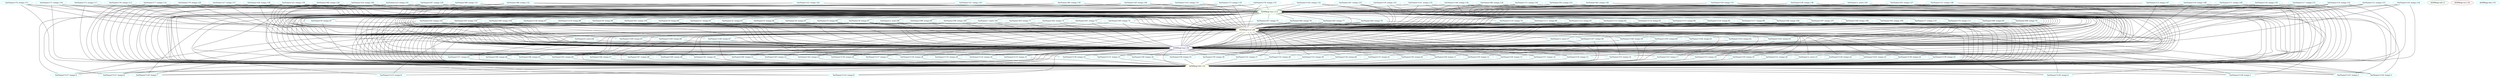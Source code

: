 graph {
"VarName('t129',temp)"[color=cyan,label="VarName('t129',temp).0"]
"VarName('t128',temp)"[color=cyan,label="VarName('t128',temp).1"]
"VarName('t125',temp)"[color=cyan,label="VarName('t125',temp).2"]
"VarName('t124',temp)"[color=cyan,label="VarName('t124',temp).3"]
"VarName('t127',temp)"[color=cyan,label="VarName('t127',temp).4"]
"ASMReg('edi')"[color=forestgreen,label="ASMReg('edi').5"]
"VarName('t121',temp)"[color=cyan,label="VarName('t121',temp).6"]
"VarName('t120',temp)"[color=cyan,label="VarName('t120',temp).7"]
"VarName('t123',temp)"[color=cyan,label="VarName('t123',temp).8"]
"VarName('t122',temp)"[color=cyan,label="VarName('t122',temp).9"]
"ASMReg('edx')"[color=yellow,label="ASMReg('edx').10"]
"VarName('t58',temp)"[color=cyan,label="VarName('t58',temp).11"]
"VarName('t59',temp)"[color=cyan,label="VarName('t59',temp).12"]
"VarName('t56',temp)"[color=cyan,label="VarName('t56',temp).13"]
"VarName('t57',temp)"[color=cyan,label="VarName('t57',temp).14"]
"VarName('t54',temp)"[color=cyan,label="VarName('t54',temp).15"]
"VarName('t55',temp)"[color=cyan,label="VarName('t55',temp).16"]
"VarName('t52',temp)"[color=cyan,label="VarName('t52',temp).17"]
"VarName('t53',temp)"[color=cyan,label="VarName('t53',temp).18"]
"VarName('t50',temp)"[color=cyan,label="VarName('t50',temp).19"]
"VarName('t51',temp)"[color=cyan,label="VarName('t51',temp).20"]
"VarName('a',user)"[color=cyan,label="VarName('a',user).21"]
"VarName('t126',temp)"[color=cyan,label="VarName('t126',temp).22"]
"VarName('t101',temp)"[color=cyan,label="VarName('t101',temp).23"]
"VarName('t138',temp)"[color=cyan,label="VarName('t138',temp).24"]
"VarName('t139',temp)"[color=cyan,label="VarName('t139',temp).25"]
"VarName('t136',temp)"[color=cyan,label="VarName('t136',temp).26"]
"VarName('t137',temp)"[color=cyan,label="VarName('t137',temp).27"]
"VarName('t134',temp)"[color=cyan,label="VarName('t134',temp).28"]
"VarName('t135',temp)"[color=cyan,label="VarName('t135',temp).29"]
"VarName('t132',temp)"[color=cyan,label="VarName('t132',temp).30"]
"VarName('t133',temp)"[color=cyan,label="VarName('t133',temp).31"]
"VarName('t130',temp)"[color=cyan,label="VarName('t130',temp).32"]
"VarName('t131',temp)"[color=cyan,label="VarName('t131',temp).33"]
"VarName('t38',temp)"[color=cyan,label="VarName('t38',temp).34"]
"VarName('t39',temp)"[color=cyan,label="VarName('t39',temp).35"]
"VarName('t30',temp)"[color=cyan,label="VarName('t30',temp).36"]
"VarName('t31',temp)"[color=cyan,label="VarName('t31',temp).37"]
"VarName('t32',temp)"[color=cyan,label="VarName('t32',temp).38"]
"VarName('t33',temp)"[color=cyan,label="VarName('t33',temp).39"]
"VarName('t34',temp)"[color=cyan,label="VarName('t34',temp).40"]
"VarName('t35',temp)"[color=cyan,label="VarName('t35',temp).41"]
"VarName('t36',temp)"[color=cyan,label="VarName('t36',temp).42"]
"VarName('t37',temp)"[color=cyan,label="VarName('t37',temp).43"]
"VarName('t49',temp)"[color=cyan,label="VarName('t49',temp).44"]
"VarName('t48',temp)"[color=cyan,label="VarName('t48',temp).45"]
"VarName('t45',temp)"[color=cyan,label="VarName('t45',temp).46"]
"VarName('t44',temp)"[color=cyan,label="VarName('t44',temp).47"]
"VarName('t47',temp)"[color=cyan,label="VarName('t47',temp).48"]
"VarName('t46',temp)"[color=cyan,label="VarName('t46',temp).49"]
"VarName('t41',temp)"[color=cyan,label="VarName('t41',temp).50"]
"VarName('t40',temp)"[color=cyan,label="VarName('t40',temp).51"]
"VarName('t43',temp)"[color=cyan,label="VarName('t43',temp).52"]
"VarName('t42',temp)"[color=cyan,label="VarName('t42',temp).53"]
"ASMReg('esi')"[color=brown,label="ASMReg('esi').54"]
"ASMReg('ebx')"[color=cyan,label="ASMReg('ebx').55"]
"ASMReg('esp')"[color=blue,label="ASMReg('esp').56"]
"VarName('z',user)"[color=cyan,label="VarName('z',user).57"]
"VarName('t107',temp)"[color=cyan,label="VarName('t107',temp).58"]
"VarName('t106',temp)"[color=cyan,label="VarName('t106',temp).59"]
"VarName('t105',temp)"[color=cyan,label="VarName('t105',temp).60"]
"VarName('t104',temp)"[color=cyan,label="VarName('t104',temp).61"]
"VarName('t103',temp)"[color=cyan,label="VarName('t103',temp).62"]
"VarName('t102',temp)"[color=cyan,label="VarName('t102',temp).63"]
"VarName('b',user)"[color=cyan,label="VarName('b',user).64"]
"VarName('t100',temp)"[color=cyan,label="VarName('t100',temp).65"]
"VarName('t109',temp)"[color=cyan,label="VarName('t109',temp).66"]
"VarName('t108',temp)"[color=cyan,label="VarName('t108',temp).67"]
"ASMReg('ecx')"[color=orange,label="ASMReg('ecx').68"]
"VarName('t69',temp)"[color=cyan,label="VarName('t69',temp).69"]
"VarName('t68',temp)"[color=cyan,label="VarName('t68',temp).70"]
"VarName('t63',temp)"[color=cyan,label="VarName('t63',temp).71"]
"VarName('t62',temp)"[color=cyan,label="VarName('t62',temp).72"]
"VarName('t61',temp)"[color=cyan,label="VarName('t61',temp).73"]
"VarName('t60',temp)"[color=cyan,label="VarName('t60',temp).74"]
"VarName('t67',temp)"[color=cyan,label="VarName('t67',temp).75"]
"VarName('t66',temp)"[color=cyan,label="VarName('t66',temp).76"]
"VarName('t65',temp)"[color=cyan,label="VarName('t65',temp).77"]
"VarName('t64',temp)"[color=cyan,label="VarName('t64',temp).78"]
"VarName('t110',temp)"[color=cyan,label="VarName('t110',temp).79"]
"VarName('t111',temp)"[color=cyan,label="VarName('t111',temp).80"]
"VarName('t112',temp)"[color=cyan,label="VarName('t112',temp).81"]
"VarName('t113',temp)"[color=cyan,label="VarName('t113',temp).82"]
"VarName('t114',temp)"[color=cyan,label="VarName('t114',temp).83"]
"VarName('t115',temp)"[color=cyan,label="VarName('t115',temp).84"]
"VarName('t116',temp)"[color=cyan,label="VarName('t116',temp).85"]
"VarName('t117',temp)"[color=cyan,label="VarName('t117',temp).86"]
"VarName('t118',temp)"[color=cyan,label="VarName('t118',temp).87"]
"VarName('t119',temp)"[color=cyan,label="VarName('t119',temp).88"]
"VarName('t8',temp)"[color=cyan,label="VarName('t8',temp).89"]
"VarName('t9',temp)"[color=cyan,label="VarName('t9',temp).90"]
"VarName('t0',temp)"[color=cyan,label="VarName('t0',temp).91"]
"VarName('t1',temp)"[color=cyan,label="VarName('t1',temp).92"]
"VarName('t2',temp)"[color=cyan,label="VarName('t2',temp).93"]
"VarName('t3',temp)"[color=cyan,label="VarName('t3',temp).94"]
"VarName('t4',temp)"[color=cyan,label="VarName('t4',temp).95"]
"VarName('t5',temp)"[color=cyan,label="VarName('t5',temp).96"]
"VarName('t6',temp)"[color=cyan,label="VarName('t6',temp).97"]
"VarName('y',user)"[color=cyan,label="VarName('y',user).98"]
"VarName('t98',temp)"[color=cyan,label="VarName('t98',temp).99"]
"VarName('t99',temp)"[color=cyan,label="VarName('t99',temp).100"]
"VarName('c',user)"[color=cyan,label="VarName('c',user).101"]
"VarName('t92',temp)"[color=cyan,label="VarName('t92',temp).102"]
"VarName('t93',temp)"[color=cyan,label="VarName('t93',temp).103"]
"VarName('t90',temp)"[color=cyan,label="VarName('t90',temp).104"]
"VarName('t91',temp)"[color=cyan,label="VarName('t91',temp).105"]
"VarName('t96',temp)"[color=cyan,label="VarName('t96',temp).106"]
"VarName('t97',temp)"[color=cyan,label="VarName('t97',temp).107"]
"VarName('t94',temp)"[color=cyan,label="VarName('t94',temp).108"]
"VarName('t95',temp)"[color=cyan,label="VarName('t95',temp).109"]
"VarName('t7',temp)"[color=cyan,label="VarName('t7',temp).110"]
"VarName('t74',temp)"[color=cyan,label="VarName('t74',temp).111"]
"ASMReg('eax')"[color=green,label="ASMReg('eax').112"]
"VarName('t76',temp)"[color=cyan,label="VarName('t76',temp).113"]
"VarName('t77',temp)"[color=cyan,label="VarName('t77',temp).114"]
"VarName('t70',temp)"[color=cyan,label="VarName('t70',temp).115"]
"VarName('t71',temp)"[color=cyan,label="VarName('t71',temp).116"]
"VarName('t72',temp)"[color=cyan,label="VarName('t72',temp).117"]
"VarName('t73',temp)"[color=cyan,label="VarName('t73',temp).118"]
"VarName('t78',temp)"[color=cyan,label="VarName('t78',temp).119"]
"VarName('t79',temp)"[color=cyan,label="VarName('t79',temp).120"]
"VarName('t89',temp)"[color=cyan,label="VarName('t89',temp).121"]
"VarName('t88',temp)"[color=cyan,label="VarName('t88',temp).122"]
"VarName('t81',temp)"[color=cyan,label="VarName('t81',temp).123"]
"VarName('t80',temp)"[color=cyan,label="VarName('t80',temp).124"]
"VarName('t83',temp)"[color=cyan,label="VarName('t83',temp).125"]
"VarName('t82',temp)"[color=cyan,label="VarName('t82',temp).126"]
"VarName('t85',temp)"[color=cyan,label="VarName('t85',temp).127"]
"VarName('t84',temp)"[color=cyan,label="VarName('t84',temp).128"]
"VarName('t87',temp)"[color=cyan,label="VarName('t87',temp).129"]
"VarName('t86',temp)"[color=cyan,label="VarName('t86',temp).130"]
"VarName('t143',temp)"[color=cyan,label="VarName('t143',temp).131"]
"VarName('t142',temp)"[color=cyan,label="VarName('t142',temp).132"]
"VarName('t141',temp)"[color=cyan,label="VarName('t141',temp).133"]
"VarName('t140',temp)"[color=cyan,label="VarName('t140',temp).134"]
"VarName('t29',temp)"[color=cyan,label="VarName('t29',temp).135"]
"VarName('t28',temp)"[color=cyan,label="VarName('t28',temp).136"]
"VarName('t27',temp)"[color=cyan,label="VarName('t27',temp).137"]
"VarName('t26',temp)"[color=cyan,label="VarName('t26',temp).138"]
"VarName('t25',temp)"[color=cyan,label="VarName('t25',temp).139"]
"VarName('t24',temp)"[color=cyan,label="VarName('t24',temp).140"]
"VarName('t23',temp)"[color=cyan,label="VarName('t23',temp).141"]
"VarName('t22',temp)"[color=cyan,label="VarName('t22',temp).142"]
"VarName('t21',temp)"[color=cyan,label="VarName('t21',temp).143"]
"VarName('t20',temp)"[color=cyan,label="VarName('t20',temp).144"]
"VarName('x',user)"[color=cyan,label="VarName('x',user).145"]
"VarName('t12',temp)"[color=cyan,label="VarName('t12',temp).146"]
"VarName('t13',temp)"[color=cyan,label="VarName('t13',temp).147"]
"VarName('t10',temp)"[color=cyan,label="VarName('t10',temp).148"]
"VarName('t11',temp)"[color=cyan,label="VarName('t11',temp).149"]
"VarName('t16',temp)"[color=cyan,label="VarName('t16',temp).150"]
"VarName('t17',temp)"[color=cyan,label="VarName('t17',temp).151"]
"VarName('t14',temp)"[color=cyan,label="VarName('t14',temp).152"]
"VarName('t15',temp)"[color=cyan,label="VarName('t15',temp).153"]
"VarName('t18',temp)"[color=cyan,label="VarName('t18',temp).154"]
"VarName('t19',temp)"[color=cyan,label="VarName('t19',temp).155"]
"VarName('t75',temp)"[color=cyan,label="VarName('t75',temp).156"]

"VarName('t13',temp)" -- "ASMReg('esp')"
"VarName('t89',temp)" -- "ASMReg('ecx')"
"VarName('t18',temp)" -- "ASMReg('edx')"
"ASMReg('esp')" -- "VarName('t30',temp)"
"ASMReg('ecx')" -- "VarName('t122',temp)"
"ASMReg('ecx')" -- "VarName('t133',temp)"
"VarName('t74',temp)" -- "ASMReg('edx')"
"VarName('t63',temp)" -- "ASMReg('esp')"
"VarName('t78',temp)" -- "ASMReg('edx')"
"VarName('t106',temp)" -- "ASMReg('edx')"
"VarName('t68',temp)" -- "ASMReg('esp')"
"ASMReg('eax')" -- "VarName('t38',temp)"
"ASMReg('eax')" -- "VarName('t65',temp)"
"VarName('c',user)" -- "ASMReg('esp')"
"VarName('t15',temp)" -- "ASMReg('ecx')"
"VarName('t26',temp)" -- "ASMReg('edx')"
"ASMReg('eax')" -- "VarName('t56',temp)"
"VarName('t108',temp)" -- "ASMReg('esp')"
"ASMReg('eax')" -- "VarName('t47',temp)"
"VarName('t132',temp)" -- "ASMReg('edx')"
"VarName('t111',temp)" -- "ASMReg('esp')"
"VarName('z',user)" -- "ASMReg('esp')"
"ASMReg('eax')" -- "VarName('t111',temp)"
"VarName('t46',temp)" -- "ASMReg('edx')"
"VarName('t50',temp)" -- "ASMReg('edx')"
"VarName('t87',temp)" -- "ASMReg('ecx')"
"ASMReg('eax')" -- "VarName('t121',temp)"
"VarName('t54',temp)" -- "ASMReg('edx')"
"VarName('t13',temp)" -- "ASMReg('edx')"
"VarName('t96',temp)" -- "ASMReg('edx')"
"VarName('t115',temp)" -- "ASMReg('esp')"
"ASMReg('eax')" -- "VarName('t130',temp)"
"ASMReg('edx')" -- "VarName('t121',temp)"
"ASMReg('eax')" -- "VarName('t7',temp)"
"VarName('t99',temp)" -- "ASMReg('ecx')"
"ASMReg('esp')" -- "VarName('t43',temp)"
"ASMReg('ecx')" -- "VarName('t35',temp)"
"ASMReg('ecx')" -- "VarName('t56',temp)"
"VarName('t28',temp)" -- "ASMReg('ecx')"
"VarName('t27',temp)" -- "ASMReg('esp')"
"ASMReg('esp')" -- "VarName('t52',temp)"
"ASMReg('ecx')" -- "VarName('t43',temp)"
"ASMReg('eax')" -- "VarName('t45',temp)"
"VarName('t76',temp)" -- "ASMReg('eax')"
"VarName('t27',temp)" -- "ASMReg('edx')"
"VarName('t10',temp)" -- "ASMReg('ecx')"
"VarName('t4',temp)" -- "ASMReg('ecx')"
"VarName('t5',temp)" -- "ASMReg('esp')"
"VarName('t14',temp)" -- "ASMReg('eax')"
"VarName('t63',temp)" -- "ASMReg('ecx')"
"VarName('t14',temp)" -- "ASMReg('ecx')"
"ASMReg('esp')" -- "VarName('t39',temp)"
"VarName('t111',temp)" -- "ASMReg('edx')"
"VarName('t34',temp)" -- "ASMReg('edx')"
"VarName('t17',temp)" -- "ASMReg('esp')"
"ASMReg('ecx')" -- "VarName('t134',temp)"
"VarName('t11',temp)" -- "ASMReg('ecx')"
"ASMReg('eax')" -- "VarName('t99',temp)"
"ASMReg('eax')" -- "VarName('t67',temp)"
"ASMReg('ecx')" -- "VarName('t139',temp)"
"VarName('t74',temp)" -- "ASMReg('ecx')"
"VarName('t71',temp)" -- "ASMReg('eax')"
"VarName('t17',temp)" -- "ASMReg('ecx')"
"VarName('t22',temp)" -- "ASMReg('ecx')"
"ASMReg('eax')" -- "VarName('t36',temp)"
"VarName('t118',temp)" -- "ASMReg('edx')"
"ASMReg('ecx')" -- "VarName('t106',temp)"
"VarName('t112',temp)" -- "ASMReg('esp')"
"VarName('t70',temp)" -- "ASMReg('esp')"
"VarName('t43',temp)" -- "ASMReg('edx')"
"VarName('t17',temp)" -- "ASMReg('eax')"
"VarName('t74',temp)" -- "ASMReg('esp')"
"VarName('t13',temp)" -- "ASMReg('ecx')"
"VarName('t47',temp)" -- "ASMReg('edx')"
"VarName('t85',temp)" -- "ASMReg('edx')"
"ASMReg('ecx')" -- "VarName('a',user)"
"VarName('t56',temp)" -- "ASMReg('edx')"
"ASMReg('esp')" -- "VarName('t124',temp)"
"VarName('t142',temp)" -- "ASMReg('edx')"
"ASMReg('eax')" -- "VarName('t128',temp)"
"VarName('t21',temp)" -- "ASMReg('edx')"
"VarName('t82',temp)" -- "ASMReg('eax')"
"ASMReg('esp')" -- "ASMReg('edx')"
"ASMReg('eax')" -- "VarName('t139',temp)"
"ASMReg('eax')" -- "VarName('t127',temp)"
"VarName('t11',temp)" -- "ASMReg('esp')"
"ASMReg('ecx')" -- "VarName('z',user)"
"VarName('t142',temp)" -- "ASMReg('ecx')"
"VarName('t88',temp)" -- "ASMReg('esp')"
"ASMReg('eax')" -- "VarName('t0',temp)"
"ASMReg('ecx')" -- "VarName('t32',temp)"
"VarName('t119',temp)" -- "ASMReg('esp')"
"VarName('t76',temp)" -- "ASMReg('esp')"
"VarName('t25',temp)" -- "ASMReg('esp')"
"VarName('t87',temp)" -- "ASMReg('eax')"
"VarName('t14',temp)" -- "ASMReg('esp')"
"VarName('t28',temp)" -- "ASMReg('edx')"
"ASMReg('eax')" -- "VarName('t117',temp)"
"ASMReg('eax')" -- "VarName('t5',temp)"
"VarName('t96',temp)" -- "ASMReg('esp')"
"VarName('t138',temp)" -- "ASMReg('edx')"
"VarName('t110',temp)" -- "ASMReg('esp')"
"VarName('t20',temp)" -- "ASMReg('esp')"
"VarName('t18',temp)" -- "ASMReg('ecx')"
"VarName('t109',temp)" -- "ASMReg('edx')"
"VarName('t95',temp)" -- "ASMReg('esp')"
"VarName('t81',temp)" -- "ASMReg('eax')"
"ASMReg('esp')" -- "VarName('t33',temp)"
"ASMReg('ecx')" -- "VarName('t123',temp)"
"VarName('t2',temp)" -- "ASMReg('ecx')"
"ASMReg('eax')" -- "VarName('t64',temp)"
"VarName('t98',temp)" -- "ASMReg('edx')"
"ASMReg('ecx')" -- "VarName('t132',temp)"
"VarName('t27',temp)" -- "ASMReg('eax')"
"VarName('t15',temp)" -- "ASMReg('eax')"
"ASMReg('eax')" -- "VarName('t93',temp)"
"VarName('t100',temp)" -- "ASMReg('edx')"
"VarName('t60',temp)" -- "ASMReg('ecx')"
"VarName('t75',temp)" -- "ASMReg('edx')"
"ASMReg('eax')" -- "VarName('t66',temp)"
"ASMReg('ecx')" -- "VarName('t109',temp)"
"VarName('t9',temp)" -- "ASMReg('ecx')"
"VarName('t45',temp)" -- "ASMReg('edx')"
"ASMReg('eax')" -- "VarName('t49',temp)"
"ASMReg('eax')" -- "VarName('t51',temp)"
"ASMReg('esp')" -- "VarName('a',user)"
"ASMReg('eax')" -- "VarName('t44',temp)"
"ASMReg('eax')" -- "VarName('t48',temp)"
"ASMReg('esp')" -- "VarName('t133',temp)"
"VarName('t133',temp)" -- "ASMReg('edx')"
"VarName('t90',temp)" -- "ASMReg('ecx')"
"VarName('t126',temp)" -- "ASMReg('edx')"
"ASMReg('eax')" -- "VarName('t113',temp)"
"VarName('t15',temp)" -- "ASMReg('edx')"
"VarName('t82',temp)" -- "ASMReg('ecx')"
"ASMReg('eax')" -- "VarName('t133',temp)"
"ASMReg('edx')" -- "VarName('t120',temp)"
"VarName('t97',temp)" -- "ASMReg('edx')"
"ASMReg('esp')" -- "VarName('t44',temp)"
"ASMReg('ecx')" -- "VarName('t34',temp)"
"ASMReg('ecx')" -- "VarName('t55',temp)"
"ASMReg('eax')" -- "VarName('t104',temp)"
"VarName('t8',temp)" -- "ASMReg('edx')"
"ASMReg('ecx')" -- "VarName('t44',temp)"
"VarName('t70',temp)" -- "ASMReg('ecx')"
"VarName('t4',temp)" -- "ASMReg('edx')"
"VarName('t84',temp)" -- "ASMReg('ecx')"
"ASMReg('eax')" -- "VarName('t3',temp)"
"VarName('t114',temp)" -- "ASMReg('esp')"
"VarName('t73',temp)" -- "ASMReg('esp')"
"VarName('t16',temp)" -- "ASMReg('esp')"
"ASMReg('esp')" -- "VarName('t38',temp)"
"VarName('t64',temp)" -- "ASMReg('edx')"
"VarName('t117',temp)" -- "ASMReg('edx')"
"VarName('t90',temp)" -- "ASMReg('esp')"
"ASMReg('esp')" -- "VarName('t35',temp)"
"VarName('t35',temp)" -- "ASMReg('edx')"
"VarName('t92',temp)" -- "ASMReg('ecx')"
"ASMReg('eax')" -- "VarName('t98',temp)"
"ASMReg('ecx')" -- "VarName('t138',temp)"
"VarName('t97',temp)" -- "ASMReg('esp')"
"VarName('t59',temp)" -- "ASMReg('edx')"
"VarName('t113',temp)" -- "ASMReg('ecx')"
"ASMReg('eax')" -- "VarName('t35',temp)"
"ASMReg('eax')" -- "VarName('t60',temp)"
"ASMReg('ecx')" -- "VarName('t107',temp)"
"VarName('t23',temp)" -- "ASMReg('ecx')"
"VarName('t20',temp)" -- "ASMReg('eax')"
"VarName('t119',temp)" -- "ASMReg('edx')"
"VarName('t135',temp)" -- "ASMReg('edx')"
"VarName('t1',temp)" -- "ASMReg('ecx')"
"VarName('t38',temp)" -- "ASMReg('edx')"
"ASMReg('esp')" -- "VarName('t134',temp)"
"VarName('t87',temp)" -- "ASMReg('esp')"
"ASMReg('esp')" -- "VarName('t101',temp)"
"VarName('t24',temp)" -- "ASMReg('ecx')"
"VarName('t84',temp)" -- "ASMReg('edx')"
"VarName('t86',temp)" -- "ASMReg('ecx')"
"ASMReg('eax')" -- "VarName('t129',temp)"
"VarName('t73',temp)" -- "ASMReg('ecx')"
"VarName('t57',temp)" -- "ASMReg('edx')"
"VarName('t60',temp)" -- "ASMReg('esp')"
"ASMReg('ecx')" -- "VarName('t127',temp)"
"ASMReg('esp')" -- "VarName('t31',temp)"
"ASMReg('eax')" -- "VarName('t138',temp)"
"ASMReg('eax')" -- "VarName('t124',temp)"
"VarName('t92',temp)" -- "ASMReg('esp')"
"VarName('t75',temp)" -- "ASMReg('esp')"
"VarName('t10',temp)" -- "ASMReg('eax')"
"VarName('b',user)" -- "ASMReg('edx')"
"VarName('t64',temp)" -- "ASMReg('ecx')"
"ASMReg('eax')" -- "VarName('t103',temp)"
"VarName('t91',temp)" -- "ASMReg('esp')"
"ASMReg('ecx')" -- "VarName('t53',temp)"
"ASMReg('eax')" -- "VarName('t116',temp)"
"VarName('t89',temp)" -- "ASMReg('edx')"
"VarName('t8',temp)" -- "ASMReg('ecx')"
"VarName('t21',temp)" -- "ASMReg('esp')"
"VarName('t1',temp)" -- "ASMReg('esp')"
"VarName('t67',temp)" -- "ASMReg('esp')"
"VarName('t12',temp)" -- "ASMReg('esp')"
"VarName('t62',temp)" -- "ASMReg('edx')"
"VarName('t33',temp)" -- "ASMReg('edx')"
"VarName('t84',temp)" -- "ASMReg('esp')"
"VarName('c',user)" -- "ASMReg('edx')"
"ASMReg('esp')" -- "VarName('t32',temp)"
"ASMReg('ecx')" -- "VarName('t124',temp)"
"VarName('x',user)" -- "ASMReg('esp')"
"VarName('t11',temp)" -- "ASMReg('eax')"
"ASMReg('ecx')" -- "VarName('t131',temp)"
"VarName('t75',temp)" -- "ASMReg('ecx')"
"ASMReg('eax')" -- "VarName('t4',temp)"
"VarName('t83',temp)" -- "ASMReg('esp')"
"ASMReg('eax')" -- "VarName('t92',temp)"
"VarName('t130',temp)" -- "ASMReg('edx')"
"VarName('t29',temp)" -- "ASMReg('esp')"
"VarName('t73',temp)" -- "ASMReg('edx')"
"VarName('t134',temp)" -- "ASMReg('edx')"
"VarName('t112',temp)" -- "ASMReg('ecx')"
"ASMReg('eax')" -- "VarName('t33',temp)"
"ASMReg('eax')" -- "VarName('t50',temp)"
"VarName('t107',temp)" -- "ASMReg('esp')"
"ASMReg('esp')" -- "VarName('t51',temp)"
"VarName('t44',temp)" -- "ASMReg('edx')"
"VarName('t16',temp)" -- "ASMReg('edx')"
"VarName('t82',temp)" -- "ASMReg('edx')"
"VarName('t6',temp)" -- "ASMReg('ecx')"
"VarName('t76',temp)" -- "ASMReg('edx')"
"VarName('t90',temp)" -- "ASMReg('edx')"
"ASMReg('esp')" -- "VarName('t132',temp)"
"VarName('t116',temp)" -- "ASMReg('ecx')"
"ASMReg('eax')" -- "VarName('t102',temp)"
"VarName('t20',temp)" -- "ASMReg('ecx')"
"VarName('t63',temp)" -- "ASMReg('edx')"
"VarName('t82',temp)" -- "ASMReg('esp')"
"ASMReg('eax')" -- "VarName('t132',temp)"
"ASMReg('edx')" -- "VarName('t127',temp)"
"ASMReg('eax')" -- "VarName('t69',temp)"
"VarName('t78',temp)" -- "ASMReg('esp')"
"ASMReg('esp')" -- "VarName('t45',temp)"
"ASMReg('ecx')" -- "VarName('t37',temp)"
"ASMReg('ecx')" -- "VarName('t54',temp)"
"ASMReg('eax')" -- "VarName('t105',temp)"
"VarName('t114',temp)" -- "ASMReg('edx')"
"ASMReg('esp')" -- "VarName('t50',temp)"
"ASMReg('ecx')" -- "VarName('t45',temp)"
"ASMReg('ecx')" -- "VarName('t59',temp)"
"VarName('t110',temp)" -- "ASMReg('ecx')"
"VarName('t32',temp)" -- "ASMReg('edx')"
"VarName('t9',temp)" -- "ASMReg('edx')"
"ASMReg('ecx')" -- "VarName('t48',temp)"
"VarName('t5',temp)" -- "ASMReg('edx')"
"VarName('t102',temp)" -- "ASMReg('edx')"
"VarName('t93',temp)" -- "ASMReg('esp')"
"VarName('t103',temp)" -- "ASMReg('esp')"
"ASMReg('esp')" -- "VarName('t34',temp)"
"VarName('t65',temp)" -- "ASMReg('ecx')"
"VarName('t88',temp)" -- "ASMReg('ecx')"
"VarName('t136',temp)" -- "ASMReg('edx')"
"VarName('t141',temp)" -- "ASMReg('eax')"
"ASMReg('eax')" -- "VarName('t34',temp)"
"ASMReg('eax')" -- "VarName('t59',temp)"
"ASMReg('eax')" -- "VarName('t61',temp)"
"ASMReg('ecx')" -- "VarName('t104',temp)"
"VarName('y',user)" -- "ASMReg('edx')"
"VarName('t92',temp)" -- "ASMReg('edx')"
"ASMReg('esp')" -- "ASMReg('esp')"
"VarName('t100',temp)" -- "ASMReg('esp')"
"VarName('t98',temp)" -- "ASMReg('esp')"
"VarName('t2',temp)" -- "ASMReg('esp')"
"VarName('t21',temp)" -- "ASMReg('eax')"
"VarName('t66',temp)" -- "ASMReg('esp')"
"VarName('t28',temp)" -- "ASMReg('eax')"
"VarName('t39',temp)" -- "ASMReg('edx')"
"ASMReg('esp')" -- "VarName('t126',temp)"
"VarName('t4',temp)" -- "ASMReg('esp')"
"ASMReg('eax')" -- "VarName('t91',temp)"
"VarName('t51',temp)" -- "ASMReg('edx')"
"VarName('t89',temp)" -- "ASMReg('eax')"
"VarName('t12',temp)" -- "ASMReg('eax')"
"ASMReg('eax')" -- "VarName('t125',temp)"
"VarName('t25',temp)" -- "ASMReg('eax')"
"ASMReg('ecx')" -- "VarName('t108',temp)"
"VarName('t76',temp)" -- "ASMReg('ecx')"
"ASMReg('eax')" -- "VarName('t134',temp)"
"VarName('t70',temp)" -- "ASMReg('eax')"
"ASMReg('esp')" -- "VarName('t59',temp)"
"ASMReg('ecx')" -- "VarName('t39',temp)"
"ASMReg('ecx')" -- "VarName('t52',temp)"
"VarName('t49',temp)" -- "ASMReg('edx')"
"VarName('t3',temp)" -- "ASMReg('edx')"
"VarName('t88',temp)" -- "ASMReg('edx')"
"VarName('t85',temp)" -- "ASMReg('esp')"
"VarName('t117',temp)" -- "ASMReg('esp')"
"VarName('t27',temp)" -- "ASMReg('ecx')"
"VarName('t61',temp)" -- "ASMReg('ecx')"
"VarName('t70',temp)" -- "ASMReg('edx')"
"ASMReg('ecx')" -- "VarName('t125',temp)"
"VarName('t69',temp)" -- "ASMReg('ecx')"
"ASMReg('ecx')" -- "VarName('t130',temp)"
"VarName('t83',temp)" -- "ASMReg('edx')"
"VarName('t81',temp)" -- "ASMReg('edx')"
"VarName('t115',temp)" -- "ASMReg('ecx')"
"ASMReg('eax')" -- "VarName('t95',temp)"
"ASMReg('eax')" -- "VarName('t68',temp)"
"ASMReg('eax')" -- "VarName('b',user)"
"ASMReg('eax')" -- "VarName('t32',temp)"
"ASMReg('eax')" -- "VarName('t53',temp)"
"ASMReg('ecx')" -- "VarName('t102',temp)"
"VarName('t80',temp)" -- "ASMReg('eax')"
"ASMReg('eax')" -- "VarName('t8',temp)"
"VarName('t42',temp)" -- "ASMReg('edx')"
"ASMReg('eax')" -- "VarName('t42',temp)"
"VarName('t141',temp)" -- "ASMReg('ecx')"
"VarName('t79',temp)" -- "ASMReg('ecx')"
"VarName('t17',temp)" -- "ASMReg('edx')"
"ASMReg('esp')" -- "VarName('t131',temp)"
"VarName('t140',temp)" -- "ASMReg('esp')"
"VarName('t77',temp)" -- "ASMReg('esp')"
"ASMReg('esp')" -- "VarName('t120',temp)"
"VarName('t93',temp)" -- "ASMReg('ecx')"
"VarName('t20',temp)" -- "ASMReg('edx')"
"VarName('t86',temp)" -- "ASMReg('eax')"
"VarName('t18',temp)" -- "ASMReg('esp')"
"VarName('t6',temp)" -- "ASMReg('edx')"
"VarName('t72',temp)" -- "ASMReg('esp')"
"ASMReg('esp')" -- "VarName('t125',temp)"
"VarName('t2',temp)" -- "ASMReg('edx')"
"ASMReg('esp')" -- "VarName('t46',temp)"
"ASMReg('ecx')" -- "VarName('t36',temp)"
"VarName('t16',temp)" -- "ASMReg('eax')"
"ASMReg('eax')" -- "VarName('t106',temp)"
"ASMReg('esp')" -- "VarName('t57',temp)"
"ASMReg('ecx')" -- "VarName('t46',temp)"
"ASMReg('ecx')" -- "VarName('t58',temp)"
"VarName('t94',temp)" -- "ASMReg('edx')"
"VarName('t115',temp)" -- "ASMReg('edx')"
"ASMReg('eax')" -- "VarName('t1',temp)"
"VarName('t139',temp)" -- "ASMReg('edx')"
"VarName('t73',temp)" -- "ASMReg('eax')"
"ASMReg('ecx')" -- "VarName('t49',temp)"
"VarName('t104',temp)" -- "ASMReg('esp')"
"VarName('t104',temp)" -- "ASMReg('edx')"
"VarName('t67',temp)" -- "ASMReg('ecx')"
"VarName('t108',temp)" -- "ASMReg('edx')"
"VarName('t18',temp)" -- "ASMReg('eax')"
"VarName('y',user)" -- "ASMReg('esp')"
"ASMReg('esp')" -- "VarName('t37',temp)"
"VarName('t98',temp)" -- "ASMReg('ecx')"
"VarName('t68',temp)" -- "ASMReg('edx')"
"VarName('t94',temp)" -- "ASMReg('esp')"
"VarName('t118',temp)" -- "ASMReg('ecx')"
"VarName('t137',temp)" -- "ASMReg('edx')"
"VarName('t36',temp)" -- "ASMReg('edx')"
"ASMReg('eax')" -- "VarName('t58',temp)"
"ASMReg('eax')" -- "VarName('t62',temp)"
"ASMReg('ecx')" -- "VarName('t105',temp)"
"VarName('t84',temp)" -- "ASMReg('eax')"
"VarName('t11',temp)" -- "ASMReg('edx')"
"ASMReg('eax')" -- "VarName('t55',temp)"
"VarName('t6',temp)" -- "ASMReg('esp')"
"VarName('t85',temp)" -- "ASMReg('ecx')"
"VarName('t81',temp)" -- "ASMReg('ecx')"
"VarName('t93',temp)" -- "ASMReg('edx')"
"VarName('t24',temp)" -- "ASMReg('eax')"
"ASMReg('esp')" -- "VarName('t127',temp)"
"VarName('t9',temp)" -- "ASMReg('esp')"
"VarName('y',user)" -- "ASMReg('ecx')"
"VarName('t0',temp)" -- "ASMReg('edx')"
"ASMReg('eax')" -- "VarName('t122',temp)"
"VarName('t10',temp)" -- "ASMReg('esp')"
"ASMReg('eax')" -- "ASMReg('ecx')"
"VarName('t87',temp)" -- "ASMReg('edx')"
"VarName('a',user)" -- "ASMReg('edx')"
"ASMReg('eax')" -- "VarName('t137',temp)"
"VarName('t81',temp)" -- "ASMReg('esp')"
"VarName('t86',temp)" -- "ASMReg('edx')"
"VarName('t113',temp)" -- "ASMReg('edx')"
"ASMReg('esp')" -- "VarName('t40',temp)"
"ASMReg('ecx')" -- "VarName('t38',temp)"
"ASMReg('ecx')" -- "VarName('t51',temp)"
"ASMReg('eax')" -- "VarName('t114',temp)"
"ASMReg('eax')" -- "VarName('t108',temp)"
"VarName('t31',temp)" -- "ASMReg('edx')"
"VarName('t94',temp)" -- "ASMReg('ecx')"
"ASMReg('ecx')" -- "VarName('t40',temp)"
"VarName('t48',temp)" -- "ASMReg('edx')"
"ASMReg('eax')" -- "VarName('t119',temp)"
"VarName('t113',temp)" -- "ASMReg('esp')"
"ASMReg('esp')" -- "VarName('t58',temp)"
"VarName('t69',temp)" -- "ASMReg('edx')"
"VarName('t3',temp)" -- "ASMReg('esp')"
"VarName('t71',temp)" -- "ASMReg('edx')"
"ASMReg('ecx')" -- "VarName('t137',temp)"
"ASMReg('ecx')" -- "VarName('t129',temp)"
"VarName('t65',temp)" -- "ASMReg('esp')"
"ASMReg('eax')" -- "VarName('t94',temp)"
"VarName('t80',temp)" -- "ASMReg('edx')"
"ASMReg('eax')" -- "VarName('t31',temp)"
"ASMReg('eax')" -- "VarName('t52',temp)"
"ASMReg('ecx')" -- "VarName('t103',temp)"
"VarName('t23',temp)" -- "ASMReg('edx')"
"ASMReg('eax')" -- "VarName('t6',temp)"
"VarName('t111',temp)" -- "ASMReg('ecx')"
"ASMReg('eax')" -- "VarName('t43',temp)"
"ASMReg('esp')" -- "VarName('t130',temp)"
"ASMReg('esp')" -- "VarName('t121',temp)"
"VarName('t99',temp)" -- "ASMReg('esp')"
"VarName('t106',temp)" -- "ASMReg('esp')"
"VarName('t0',temp)" -- "ASMReg('ecx')"
"VarName('t88',temp)" -- "ASMReg('eax')"
"ASMReg('edx')" -- "VarName('t125',temp)"
"VarName('t29',temp)" -- "ASMReg('eax')"
"VarName('t7',temp)" -- "ASMReg('esp')"
"ASMReg('esp')" -- "VarName('t47',temp)"
"ASMReg('ecx')" -- "VarName('t31',temp)"
"ASMReg('eax')" -- "ASMReg('edx')"
"VarName('t116',temp)" -- "ASMReg('esp')"
"ASMReg('eax')" -- "VarName('t107',temp)"
"ASMReg('esp')" -- "VarName('t56',temp)"
"VarName('t71',temp)" -- "ASMReg('ecx')"
"ASMReg('ecx')" -- "VarName('t47',temp)"
"VarName('t142',temp)" -- "ASMReg('eax')"
"ASMReg('eax')" -- "VarName('t112',temp)"
"VarName('t78',temp)" -- "ASMReg('ecx')"
"VarName('t77',temp)" -- "ASMReg('eax')"
"VarName('t143',temp)" -- "ASMReg('eax')"
"VarName('t26',temp)" -- "ASMReg('ecx')"
"VarName('t141',temp)" -- "ASMReg('esp')"
"VarName('t67',temp)" -- "ASMReg('edx')"
"VarName('t77',temp)" -- "ASMReg('edx')"
"VarName('t91',temp)" -- "ASMReg('edx')"
"VarName('t7',temp)" -- "ASMReg('ecx')"
"VarName('t30',temp)" -- "ASMReg('edx')"
"VarName('t68',temp)" -- "ASMReg('ecx')"
"ASMReg('esp')" -- "VarName('t36',temp)"
"ASMReg('ecx')" -- "VarName('t120',temp)"
"VarName('t64',temp)" -- "ASMReg('esp')"
"VarName('t83',temp)" -- "ASMReg('eax')"
"ASMReg('esp')" -- "VarName('t135',temp)"
"VarName('t23',temp)" -- "ASMReg('eax')"
"VarName('t80',temp)" -- "ASMReg('esp')"
"ASMReg('eax')" -- "VarName('z',user)"
"VarName('t131',temp)" -- "ASMReg('edx')"
"VarName('t19',temp)" -- "ASMReg('ecx')"
"ASMReg('eax')" -- "VarName('t63',temp)"
"VarName('t12',temp)" -- "ASMReg('ecx')"
"ASMReg('eax')" -- "VarName('t115',temp)"
"ASMReg('eax')" -- "VarName('t54',temp)"
"VarName('t119',temp)" -- "ASMReg('ecx')"
"ASMReg('esp')" -- "VarName('t139',temp)"
"ASMReg('eax')" -- "ASMReg('eax')"
"VarName('x',user)" -- "ASMReg('ecx')"
"ASMReg('esp')" -- "VarName('t128',temp)"
"VarName('t143',temp)" -- "ASMReg('esp')"
"VarName('t62',temp)" -- "ASMReg('ecx')"
"ASMReg('eax')" -- "VarName('t2',temp)"
"VarName('t72',temp)" -- "ASMReg('eax')"
"ASMReg('eax')" -- "VarName('t123',temp)"
"VarName('t1',temp)" -- "ASMReg('edx')"
"ASMReg('edx')" -- "VarName('t128',temp)"
"ASMReg('eax')" -- "VarName('t136',temp)"
"ASMReg('edx')" -- "VarName('t123',temp)"
"VarName('t85',temp)" -- "ASMReg('eax')"
"ASMReg('ecx')" -- "ASMReg('esp')"
"ASMReg('ecx')" -- "VarName('t126',temp)"
"ASMReg('esp')" -- "VarName('t41',temp)"
"VarName('t52',temp)" -- "ASMReg('edx')"
"ASMReg('ecx')" -- "VarName('t50',temp)"
"VarName('t29',temp)" -- "ASMReg('edx')"
"ASMReg('eax')" -- "VarName('t109',temp)"
"ASMReg('eax')" -- "VarName('t9',temp)"
"ASMReg('ecx')" -- "VarName('t41',temp)"
"ASMReg('eax')" -- "VarName('a',user)"
"ASMReg('eax')" -- "VarName('t118',temp)"
"VarName('t19',temp)" -- "ASMReg('eax')"
"VarName('t143',temp)" -- "ASMReg('ecx')"
"ASMReg('ecx')" -- "VarName('b',user)"
"VarName('t75',temp)" -- "ASMReg('eax')"
"VarName('t114',temp)" -- "ASMReg('ecx')"
"ASMReg('eax')" -- "VarName('t74',temp)"
"VarName('t89',temp)" -- "ASMReg('esp')"
"VarName('t91',temp)" -- "ASMReg('ecx')"
"VarName('t79',temp)" -- "ASMReg('eax')"
"VarName('t22',temp)" -- "ASMReg('esp')"
"ASMReg('ecx')" -- "VarName('t136',temp)"
"VarName('t117',temp)" -- "ASMReg('ecx')"
"ASMReg('eax')" -- "ASMReg('esp')"
"ASMReg('eax')" -- "VarName('t97',temp)"
"VarName('t101',temp)" -- "ASMReg('edx')"
"VarName('t80',temp)" -- "ASMReg('ecx')"
"VarName('t105',temp)" -- "ASMReg('edx')"
"VarName('t105',temp)" -- "ASMReg('esp')"
"ASMReg('eax')" -- "VarName('t30',temp)"
"VarName('t25',temp)" -- "ASMReg('ecx')"
"VarName('b',user)" -- "ASMReg('esp')"
"ASMReg('ecx')" -- "VarName('t100',temp)"
"ASMReg('eax')" -- "VarName('t40',temp)"
"VarName('t22',temp)" -- "ASMReg('edx')"
"ASMReg('eax')" -- "VarName('c',user)"
"ASMReg('esp')" -- "VarName('t137',temp)"
"ASMReg('esp')" -- "VarName('t122',temp)"
"VarName('t77',temp)" -- "ASMReg('ecx')"
"VarName('t41',temp)" -- "ASMReg('edx')"
"VarName('t16',temp)" -- "ASMReg('ecx')"
"VarName('t14',temp)" -- "ASMReg('edx')"
"ASMReg('edx')" -- "VarName('t124',temp)"
"VarName('t10',temp)" -- "ASMReg('edx')"
"VarName('t140',temp)" -- "ASMReg('edx')"
"ASMReg('esp')" -- "VarName('t48',temp)"
"ASMReg('ecx')" -- "VarName('t30',temp)"
"ASMReg('edx')" -- "VarName('t129',temp)"
"ASMReg('eax')" -- "VarName('t100',temp)"
"ASMReg('esp')" -- "VarName('t55',temp)"
"VarName('t29',temp)" -- "ASMReg('ecx')"
"VarName('t95',temp)" -- "ASMReg('ecx')"
"VarName('t142',temp)" -- "ASMReg('esp')"
"VarName('t83',temp)" -- "ASMReg('ecx')"
"VarName('t5',temp)" -- "ASMReg('ecx')"
"VarName('t78',temp)" -- "ASMReg('eax')"
"VarName('t19',temp)" -- "ASMReg('esp')"
"VarName('t3',temp)" -- "ASMReg('ecx')"
"VarName('t116',temp)" -- "ASMReg('edx')"
"VarName('t66',temp)" -- "ASMReg('edx')"
"VarName('t112',temp)" -- "ASMReg('edx')"
"ASMReg('ecx')" -- "VarName('t121',temp)"
"VarName('t107',temp)" -- "ASMReg('edx')"
"ASMReg('eax')" -- "VarName('t135',temp)"
"VarName('t58',temp)" -- "ASMReg('edx')"
"ASMReg('eax')" -- "VarName('t39',temp)"
"VarName('t62',temp)" -- "ASMReg('esp')"
"VarName('t24',temp)" -- "ASMReg('edx')"
"ASMReg('ecx')" -- "VarName('t128',temp)"
"ASMReg('eax')" -- "VarName('t57',temp)"
"VarName('t97',temp)" -- "ASMReg('ecx')"
"VarName('t103',temp)" -- "ASMReg('edx')"
"VarName('x',user)" -- "ASMReg('edx')"
"ASMReg('esp')" -- "VarName('t138',temp)"
"ASMReg('eax')" -- "VarName('t46',temp)"
"VarName('t22',temp)" -- "ASMReg('eax')"
"ASMReg('esp')" -- "VarName('t129',temp)"
"VarName('x',user)" -- "ASMReg('eax')"
"VarName('t12',temp)" -- "ASMReg('edx')"
"VarName('t141',temp)" -- "ASMReg('edx')"
"ASMReg('eax')" -- "VarName('t120',temp)"
"VarName('t7',temp)" -- "ASMReg('edx')"
"ASMReg('eax')" -- "VarName('t131',temp)"
"ASMReg('edx')" -- "VarName('t122',temp)"
"VarName('t66',temp)" -- "ASMReg('ecx')"
"ASMReg('esp')" -- "VarName('t42',temp)"
"ASMReg('ecx')" -- "VarName('t57',temp)"
"VarName('t72',temp)" -- "ASMReg('ecx')"
"VarName('t99',temp)" -- "ASMReg('edx')"
"ASMReg('esp')" -- "VarName('t53',temp)"
"VarName('t53',temp)" -- "ASMReg('edx')"
"ASMReg('ecx')" -- "VarName('t42',temp)"
"VarName('t95',temp)" -- "ASMReg('edx')"
"VarName('t26',temp)" -- "ASMReg('esp')"
"VarName('t60',temp)" -- "ASMReg('edx')"
"VarName('z',user)" -- "ASMReg('edx')"
"VarName('t110',temp)" -- "ASMReg('edx')"
"ASMReg('eax')" -- "VarName('t90',temp)"
"VarName('t23',temp)" -- "ASMReg('esp')"
"VarName('t109',temp)" -- "ASMReg('esp')"
"VarName('t28',temp)" -- "ASMReg('esp')"
"ASMReg('ecx')" -- "VarName('t135',temp)"
"VarName('t19',temp)" -- "ASMReg('edx')"
"VarName('t86',temp)" -- "ASMReg('esp')"
"ASMReg('eax')" -- "VarName('t96',temp)"
"VarName('t25',temp)" -- "ASMReg('edx')"
"VarName('t72',temp)" -- "ASMReg('edx')"
"VarName('t96',temp)" -- "ASMReg('ecx')"
"VarName('t37',temp)" -- "ASMReg('edx')"
"ASMReg('eax')" -- "VarName('t37',temp)"
"ASMReg('ecx')" -- "VarName('t101',temp)"
"VarName('t140',temp)" -- "ASMReg('eax')"
"ASMReg('eax')" -- "VarName('t41',temp)"
"ASMReg('eax')" -- "VarName('y',user)"
"VarName('t71',temp)" -- "ASMReg('esp')"
"ASMReg('esp')" -- "VarName('t136',temp)"
"VarName('t143',temp)" -- "ASMReg('edx')"
"VarName('t69',temp)" -- "ASMReg('esp')"
"ASMReg('esp')" -- "VarName('t123',temp)"
"VarName('t79',temp)" -- "ASMReg('esp')"
"VarName('c',user)" -- "ASMReg('ecx')"
"VarName('t118',temp)" -- "ASMReg('esp')"
"VarName('t24',temp)" -- "ASMReg('esp')"
"VarName('t61',temp)" -- "ASMReg('esp')"
"VarName('t140',temp)" -- "ASMReg('ecx')"
"ASMReg('eax')" -- "VarName('t126',temp)"
"VarName('t40',temp)" -- "ASMReg('edx')"
"VarName('t26',temp)" -- "ASMReg('eax')"
"VarName('t8',temp)" -- "ASMReg('esp')"
"VarName('t13',temp)" -- "ASMReg('eax')"
"ASMReg('esp')" -- "VarName('t49',temp)"
"ASMReg('ecx')" -- "VarName('t33',temp)"
"VarName('t55',temp)" -- "ASMReg('edx')"
"VarName('t65',temp)" -- "ASMReg('edx')"
"ASMReg('eax')" -- "VarName('t101',temp)"
"ASMReg('esp')" -- "VarName('t54',temp)"
"VarName('t61',temp)" -- "ASMReg('edx')"
"VarName('t21',temp)" -- "ASMReg('ecx')"
"ASMReg('eax')" -- "VarName('t110',temp)"
"VarName('t102',temp)" -- "ASMReg('esp')"
"VarName('t79',temp)" -- "ASMReg('edx')"
"VarName('t15',temp)" -- "ASMReg('esp')"
}

